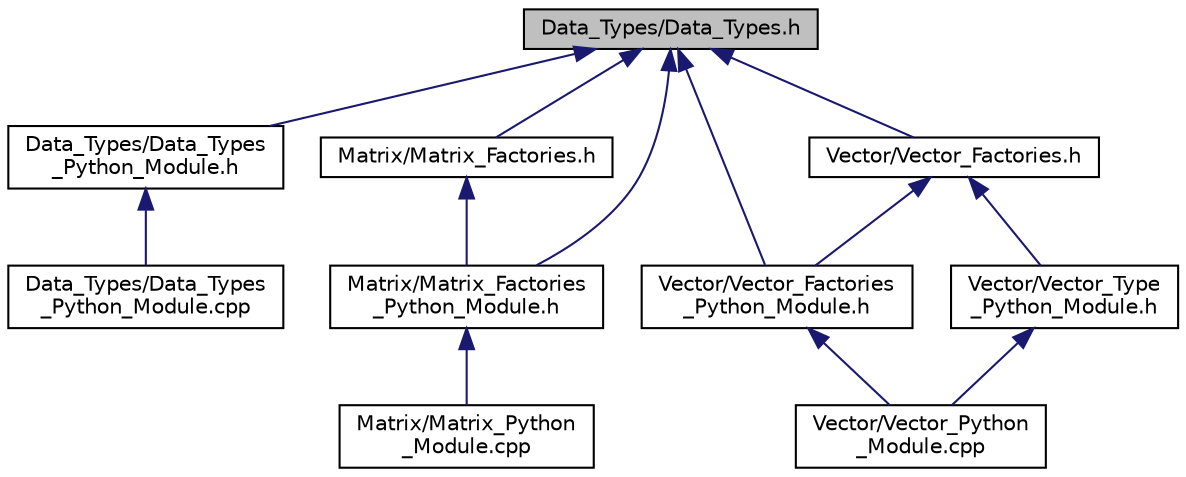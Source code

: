 digraph "Data_Types/Data_Types.h"
{
 // INTERACTIVE_SVG=YES
 // LATEX_PDF_SIZE
  bgcolor="transparent";
  edge [fontname="Helvetica",fontsize="10",labelfontname="Helvetica",labelfontsize="10"];
  node [fontname="Helvetica",fontsize="10",shape=record];
  Node1 [label="Data_Types/Data_Types.h",height=0.2,width=0.4,color="black", fillcolor="grey75", style="filled", fontcolor="black",tooltip="Data Types in PySYCL."];
  Node1 -> Node2 [dir="back",color="midnightblue",fontsize="10",style="solid",fontname="Helvetica"];
  Node2 [label="Data_Types/Data_Types\l_Python_Module.h",height=0.2,width=0.4,color="black",URL="$_data___types___python___module_8h.html",tooltip="Python module for data types in PySYCL."];
  Node2 -> Node3 [dir="back",color="midnightblue",fontsize="10",style="solid",fontname="Helvetica"];
  Node3 [label="Data_Types/Data_Types\l_Python_Module.cpp",height=0.2,width=0.4,color="black",URL="$_data___types___python___module_8cpp.html",tooltip="Python module for data types in PySYCL."];
  Node1 -> Node4 [dir="back",color="midnightblue",fontsize="10",style="solid",fontname="Helvetica"];
  Node4 [label="Matrix/Matrix_Factories.h",height=0.2,width=0.4,color="black",URL="$_matrix___factories_8h.html",tooltip="PySYCL Matrix Factories."];
  Node4 -> Node5 [dir="back",color="midnightblue",fontsize="10",style="solid",fontname="Helvetica"];
  Node5 [label="Matrix/Matrix_Factories\l_Python_Module.h",height=0.2,width=0.4,color="black",URL="$_matrix___factories___python___module_8h.html",tooltip="Python module for an matrix factories in PySYCL."];
  Node5 -> Node6 [dir="back",color="midnightblue",fontsize="10",style="solid",fontname="Helvetica"];
  Node6 [label="Matrix/Matrix_Python\l_Module.cpp",height=0.2,width=0.4,color="black",URL="$_matrix___python___module_8cpp.html",tooltip="Python module for matrices in PySYCL."];
  Node1 -> Node5 [dir="back",color="midnightblue",fontsize="10",style="solid",fontname="Helvetica"];
  Node1 -> Node7 [dir="back",color="midnightblue",fontsize="10",style="solid",fontname="Helvetica"];
  Node7 [label="Vector/Vector_Factories.h",height=0.2,width=0.4,color="black",URL="$_vector___factories_8h.html",tooltip="PySYCL Vector Factories."];
  Node7 -> Node8 [dir="back",color="midnightblue",fontsize="10",style="solid",fontname="Helvetica"];
  Node8 [label="Vector/Vector_Factories\l_Python_Module.h",height=0.2,width=0.4,color="black",URL="$_vector___factories___python___module_8h.html",tooltip="Python module for a vector object in PySYCL."];
  Node8 -> Node9 [dir="back",color="midnightblue",fontsize="10",style="solid",fontname="Helvetica"];
  Node9 [label="Vector/Vector_Python\l_Module.cpp",height=0.2,width=0.4,color="black",URL="$_vector___python___module_8cpp.html",tooltip="Python module for vectors in PySYCL."];
  Node7 -> Node10 [dir="back",color="midnightblue",fontsize="10",style="solid",fontname="Helvetica"];
  Node10 [label="Vector/Vector_Type\l_Python_Module.h",height=0.2,width=0.4,color="black",URL="$_vector___type___python___module_8h.html",tooltip="Python module for a vector object in PySYCL."];
  Node10 -> Node9 [dir="back",color="midnightblue",fontsize="10",style="solid",fontname="Helvetica"];
  Node1 -> Node8 [dir="back",color="midnightblue",fontsize="10",style="solid",fontname="Helvetica"];
}
